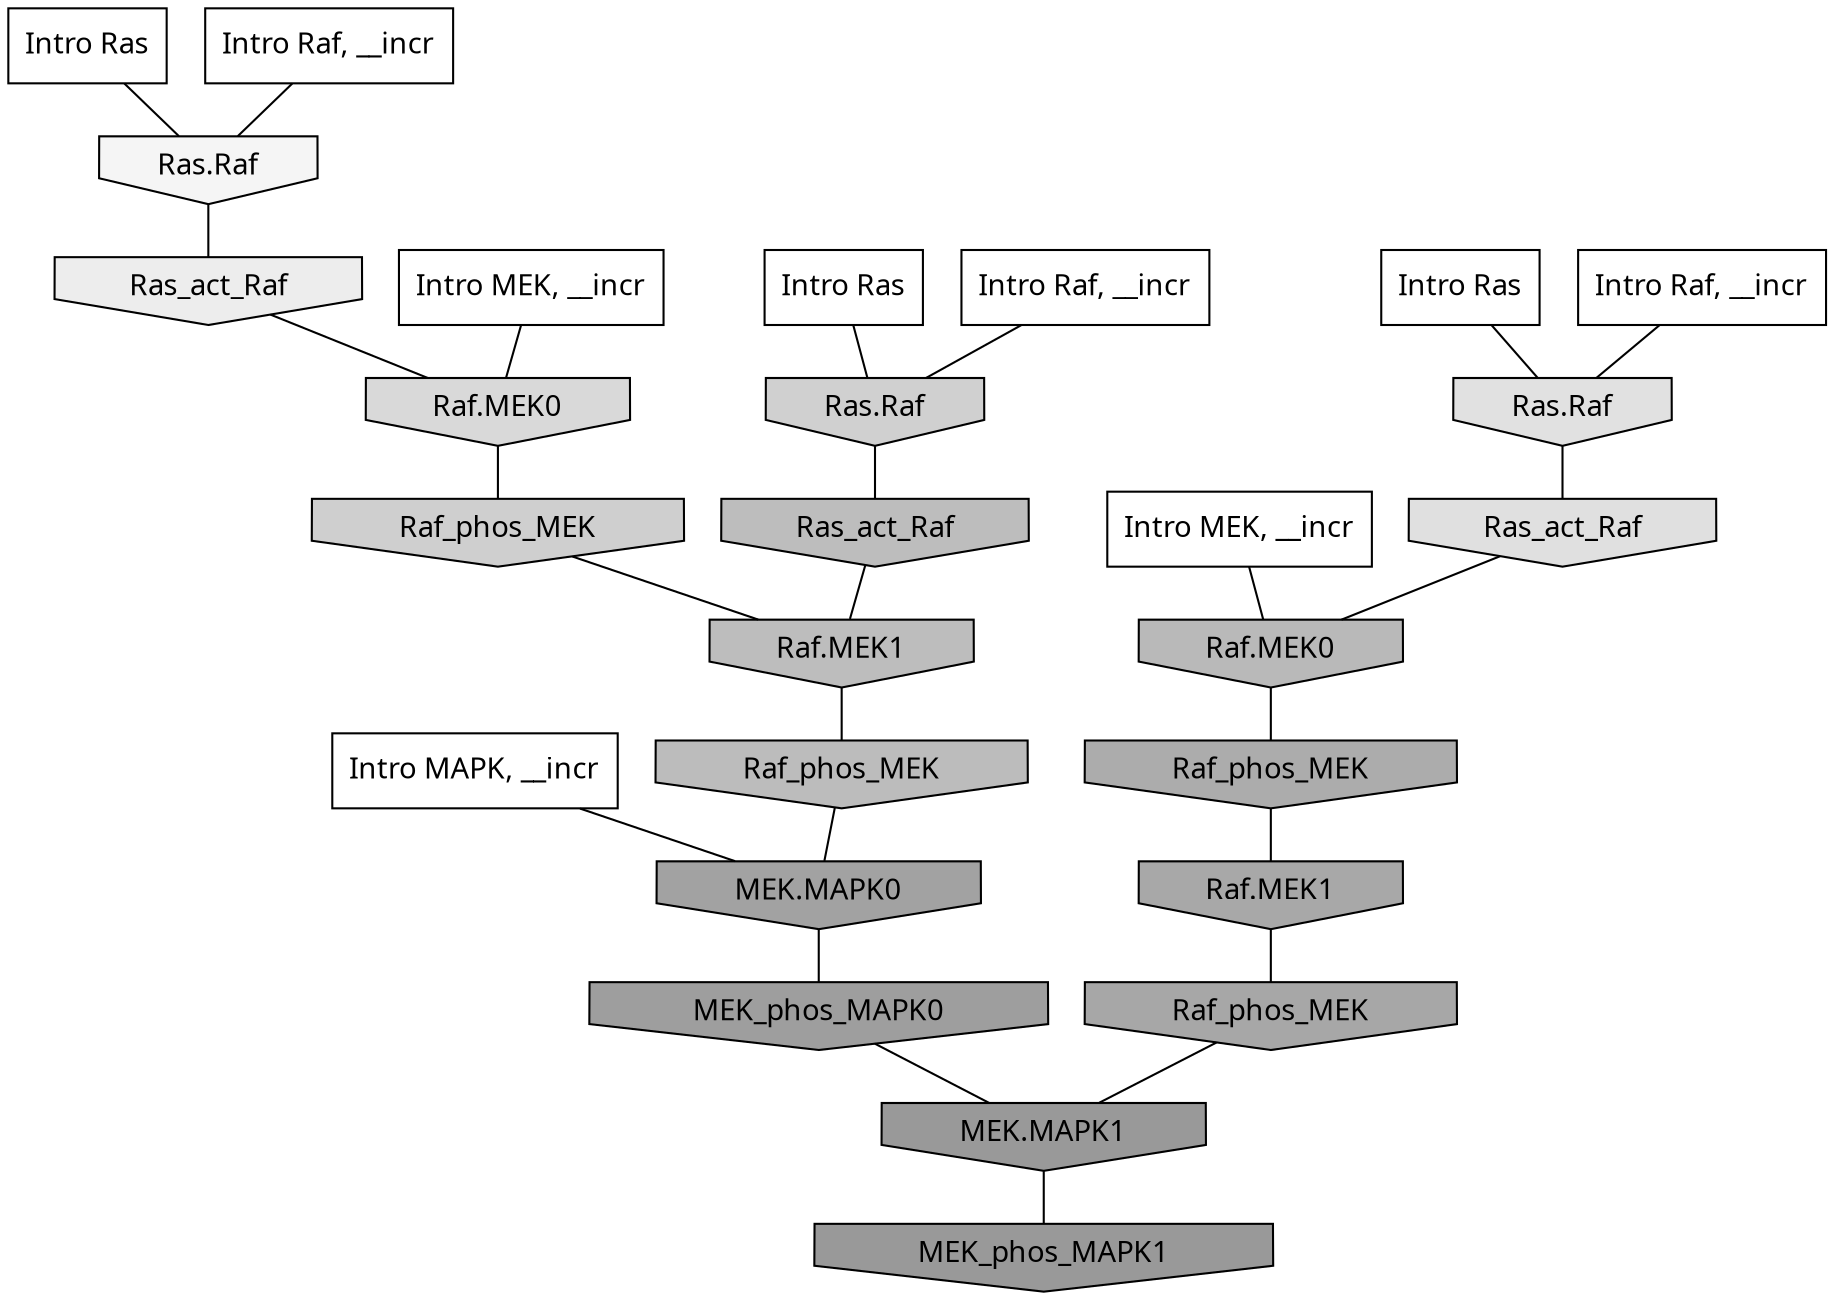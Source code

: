 digraph G{
  rankdir="TB";
  ranksep=0.30;
  node [fontname="CMU Serif"];
  edge [fontname="CMU Serif"];
  
  10 [label="Intro Ras", shape=rectangle, style=filled, fillcolor="0.000 0.000 1.000"]
  
  60 [label="Intro Ras", shape=rectangle, style=filled, fillcolor="0.000 0.000 1.000"]
  
  90 [label="Intro Ras", shape=rectangle, style=filled, fillcolor="0.000 0.000 1.000"]
  
  256 [label="Intro Raf, __incr", shape=rectangle, style=filled, fillcolor="0.000 0.000 1.000"]
  
  391 [label="Intro Raf, __incr", shape=rectangle, style=filled, fillcolor="0.000 0.000 1.000"]
  
  975 [label="Intro Raf, __incr", shape=rectangle, style=filled, fillcolor="0.000 0.000 1.000"]
  
  1531 [label="Intro MEK, __incr", shape=rectangle, style=filled, fillcolor="0.000 0.000 1.000"]
  
  1774 [label="Intro MEK, __incr", shape=rectangle, style=filled, fillcolor="0.000 0.000 1.000"]
  
  2308 [label="Intro MAPK, __incr", shape=rectangle, style=filled, fillcolor="0.000 0.000 1.000"]
  
  3583 [label="Ras.Raf", shape=invhouse, style=filled, fillcolor="0.000 0.000 0.960"]
  
  3948 [label="Ras_act_Raf", shape=invhouse, style=filled, fillcolor="0.000 0.000 0.929"]
  
  4685 [label="Ras.Raf", shape=invhouse, style=filled, fillcolor="0.000 0.000 0.882"]
  
  4763 [label="Ras_act_Raf", shape=invhouse, style=filled, fillcolor="0.000 0.000 0.876"]
  
  5206 [label="Raf.MEK0", shape=invhouse, style=filled, fillcolor="0.000 0.000 0.850"]
  
  5893 [label="Ras.Raf", shape=invhouse, style=filled, fillcolor="0.000 0.000 0.813"]
  
  5973 [label="Raf_phos_MEK", shape=invhouse, style=filled, fillcolor="0.000 0.000 0.809"]
  
  7850 [label="Ras_act_Raf", shape=invhouse, style=filled, fillcolor="0.000 0.000 0.739"]
  
  7852 [label="Raf.MEK1", shape=invhouse, style=filled, fillcolor="0.000 0.000 0.739"]
  
  7904 [label="Raf_phos_MEK", shape=invhouse, style=filled, fillcolor="0.000 0.000 0.738"]
  
  8306 [label="Raf.MEK0", shape=invhouse, style=filled, fillcolor="0.000 0.000 0.726"]
  
  10460 [label="Raf_phos_MEK", shape=invhouse, style=filled, fillcolor="0.000 0.000 0.674"]
  
  11249 [label="Raf.MEK1", shape=invhouse, style=filled, fillcolor="0.000 0.000 0.658"]
  
  11375 [label="Raf_phos_MEK", shape=invhouse, style=filled, fillcolor="0.000 0.000 0.656"]
  
  12495 [label="MEK.MAPK0", shape=invhouse, style=filled, fillcolor="0.000 0.000 0.636"]
  
  13536 [label="MEK_phos_MAPK0", shape=invhouse, style=filled, fillcolor="0.000 0.000 0.620"]
  
  14995 [label="MEK.MAPK1", shape=invhouse, style=filled, fillcolor="0.000 0.000 0.600"]
  
  15025 [label="MEK_phos_MAPK1", shape=invhouse, style=filled, fillcolor="0.000 0.000 0.600"]
  
  
  14995 -> 15025 [dir=none, color="0.000 0.000 0.000"] 
  13536 -> 14995 [dir=none, color="0.000 0.000 0.000"] 
  12495 -> 13536 [dir=none, color="0.000 0.000 0.000"] 
  11375 -> 14995 [dir=none, color="0.000 0.000 0.000"] 
  11249 -> 11375 [dir=none, color="0.000 0.000 0.000"] 
  10460 -> 11249 [dir=none, color="0.000 0.000 0.000"] 
  8306 -> 10460 [dir=none, color="0.000 0.000 0.000"] 
  7904 -> 12495 [dir=none, color="0.000 0.000 0.000"] 
  7852 -> 7904 [dir=none, color="0.000 0.000 0.000"] 
  7850 -> 7852 [dir=none, color="0.000 0.000 0.000"] 
  5973 -> 7852 [dir=none, color="0.000 0.000 0.000"] 
  5893 -> 7850 [dir=none, color="0.000 0.000 0.000"] 
  5206 -> 5973 [dir=none, color="0.000 0.000 0.000"] 
  4763 -> 8306 [dir=none, color="0.000 0.000 0.000"] 
  4685 -> 4763 [dir=none, color="0.000 0.000 0.000"] 
  3948 -> 5206 [dir=none, color="0.000 0.000 0.000"] 
  3583 -> 3948 [dir=none, color="0.000 0.000 0.000"] 
  2308 -> 12495 [dir=none, color="0.000 0.000 0.000"] 
  1774 -> 8306 [dir=none, color="0.000 0.000 0.000"] 
  1531 -> 5206 [dir=none, color="0.000 0.000 0.000"] 
  975 -> 3583 [dir=none, color="0.000 0.000 0.000"] 
  391 -> 5893 [dir=none, color="0.000 0.000 0.000"] 
  256 -> 4685 [dir=none, color="0.000 0.000 0.000"] 
  90 -> 4685 [dir=none, color="0.000 0.000 0.000"] 
  60 -> 5893 [dir=none, color="0.000 0.000 0.000"] 
  10 -> 3583 [dir=none, color="0.000 0.000 0.000"] 
  
  }
